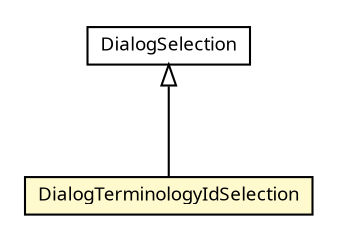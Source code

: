 #!/usr/local/bin/dot
#
# Class diagram 
# Generated by UMLGraph version R5_6 (http://www.umlgraph.org/)
#

digraph G {
	edge [fontname="Trebuchet MS",fontsize=10,labelfontname="Trebuchet MS",labelfontsize=10];
	node [fontname="Trebuchet MS",fontsize=10,shape=plaintext];
	nodesep=0.25;
	ranksep=0.5;
	// se.cambio.cds.gdl.editor.view.dialog.DialogTerminologyIdSelection
	c159381 [label=<<table title="se.cambio.cds.gdl.editor.view.dialog.DialogTerminologyIdSelection" border="0" cellborder="1" cellspacing="0" cellpadding="2" port="p" bgcolor="lemonChiffon" href="./DialogTerminologyIdSelection.html">
		<tr><td><table border="0" cellspacing="0" cellpadding="1">
<tr><td align="center" balign="center"><font face="Trebuchet MS"> DialogTerminologyIdSelection </font></td></tr>
		</table></td></tr>
		</table>>, URL="./DialogTerminologyIdSelection.html", fontname="Trebuchet MS", fontcolor="black", fontsize=9.0];
	// se.cambio.cds.gdl.editor.view.dialog.DialogSelection
	c159384 [label=<<table title="se.cambio.cds.gdl.editor.view.dialog.DialogSelection" border="0" cellborder="1" cellspacing="0" cellpadding="2" port="p" href="./DialogSelection.html">
		<tr><td><table border="0" cellspacing="0" cellpadding="1">
<tr><td align="center" balign="center"><font face="Trebuchet MS"> DialogSelection </font></td></tr>
		</table></td></tr>
		</table>>, URL="./DialogSelection.html", fontname="Trebuchet MS", fontcolor="black", fontsize=9.0];
	//se.cambio.cds.gdl.editor.view.dialog.DialogTerminologyIdSelection extends se.cambio.cds.gdl.editor.view.dialog.DialogSelection
	c159384:p -> c159381:p [dir=back,arrowtail=empty];
}

